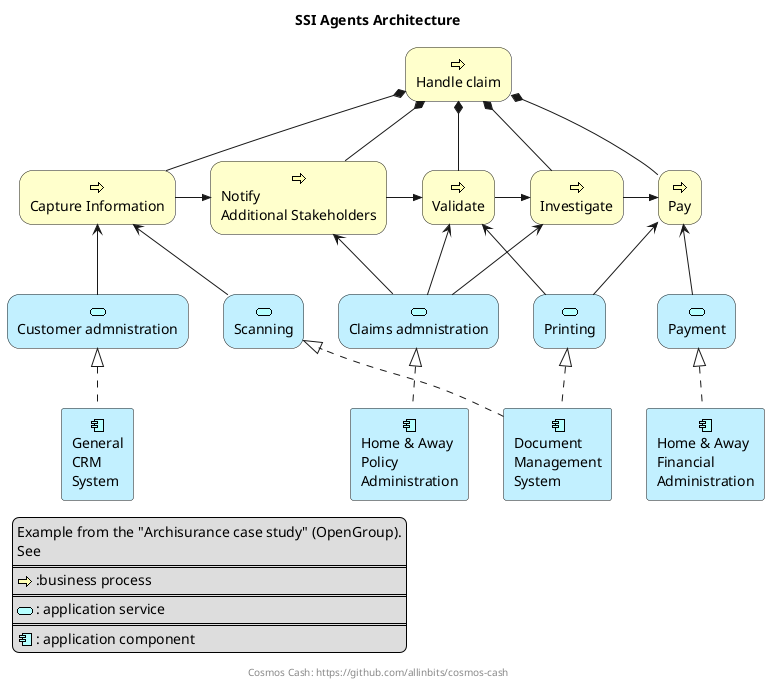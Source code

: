 @startuml

title SSI Agents Architecture
footer Cosmos Cash: https://github.com/allinbits/cosmos-cash

<style>
archimateDiagram {
  LineColor #222
  FontName sans
}
</style>
skinparam monochrome false
skinparam shadowing false

skinparam rectangle<<behavior>> {
	roundCorner 25
}
sprite $bProcess jar:archimate/business-process
sprite $aService jar:archimate/application-service
sprite $aComponent jar:archimate/application-component

rectangle "Handle claim"  as HC <<$bProcess>><<behavior>> #Business
rectangle "Capture Information"  as CI <<$bProcess>><<behavior>> #Business
rectangle "Notify\nAdditional Stakeholders" as NAS <<$bProcess>><<behavior>> #Business
rectangle "Validate" as V <<$bProcess>><<behavior>> #Business
rectangle "Investigate" as I <<$bProcess>><<behavior>> #Business
rectangle "Pay" as P <<$bProcess>><<behavior>> #Business

HC *-down- CI
HC *-down- NAS
HC *-down- V
HC *-down- I
HC *-down- P

CI -right->> NAS
NAS -right->> V
V -right->> I
I -right->> P

rectangle "Scanning" as scanning <<$aService>><<behavior>> #Application
rectangle "Customer admnistration" as customerAdministration <<$aService>><<behavior>> #Application
rectangle "Claims admnistration" as claimsAdministration <<$aService>><<behavior>> #Application
rectangle Printing <<$aService>><<behavior>> #Application
rectangle Payment <<$aService>><<behavior>> #Application

scanning -up-> CI
customerAdministration  -up-> CI
claimsAdministration -up-> NAS
claimsAdministration -up-> V
claimsAdministration -up-> I
Payment -up-> P

Printing -up-> V
Printing -up-> P

rectangle "Document\nManagement\nSystem" as DMS <<$aComponent>> #Application
rectangle "General\nCRM\nSystem" as CRM <<$aComponent>>  #Application
rectangle "Home & Away\nPolicy\nAdministration" as HAPA <<$aComponent>> #Application
rectangle "Home & Away\nFinancial\nAdministration" as HFPA <<$aComponent>>  #Application

DMS .up.|> scanning
DMS .up.|> Printing
CRM .up.|> customerAdministration
HAPA .up.|> claimsAdministration
HFPA .up.|> Payment

legend left
Example from the "Archisurance case study" (OpenGroup).
See
====
<$bProcess> :business process
====
<$aService> : application service
====
<$aComponent> : application component
endlegend


@enduml